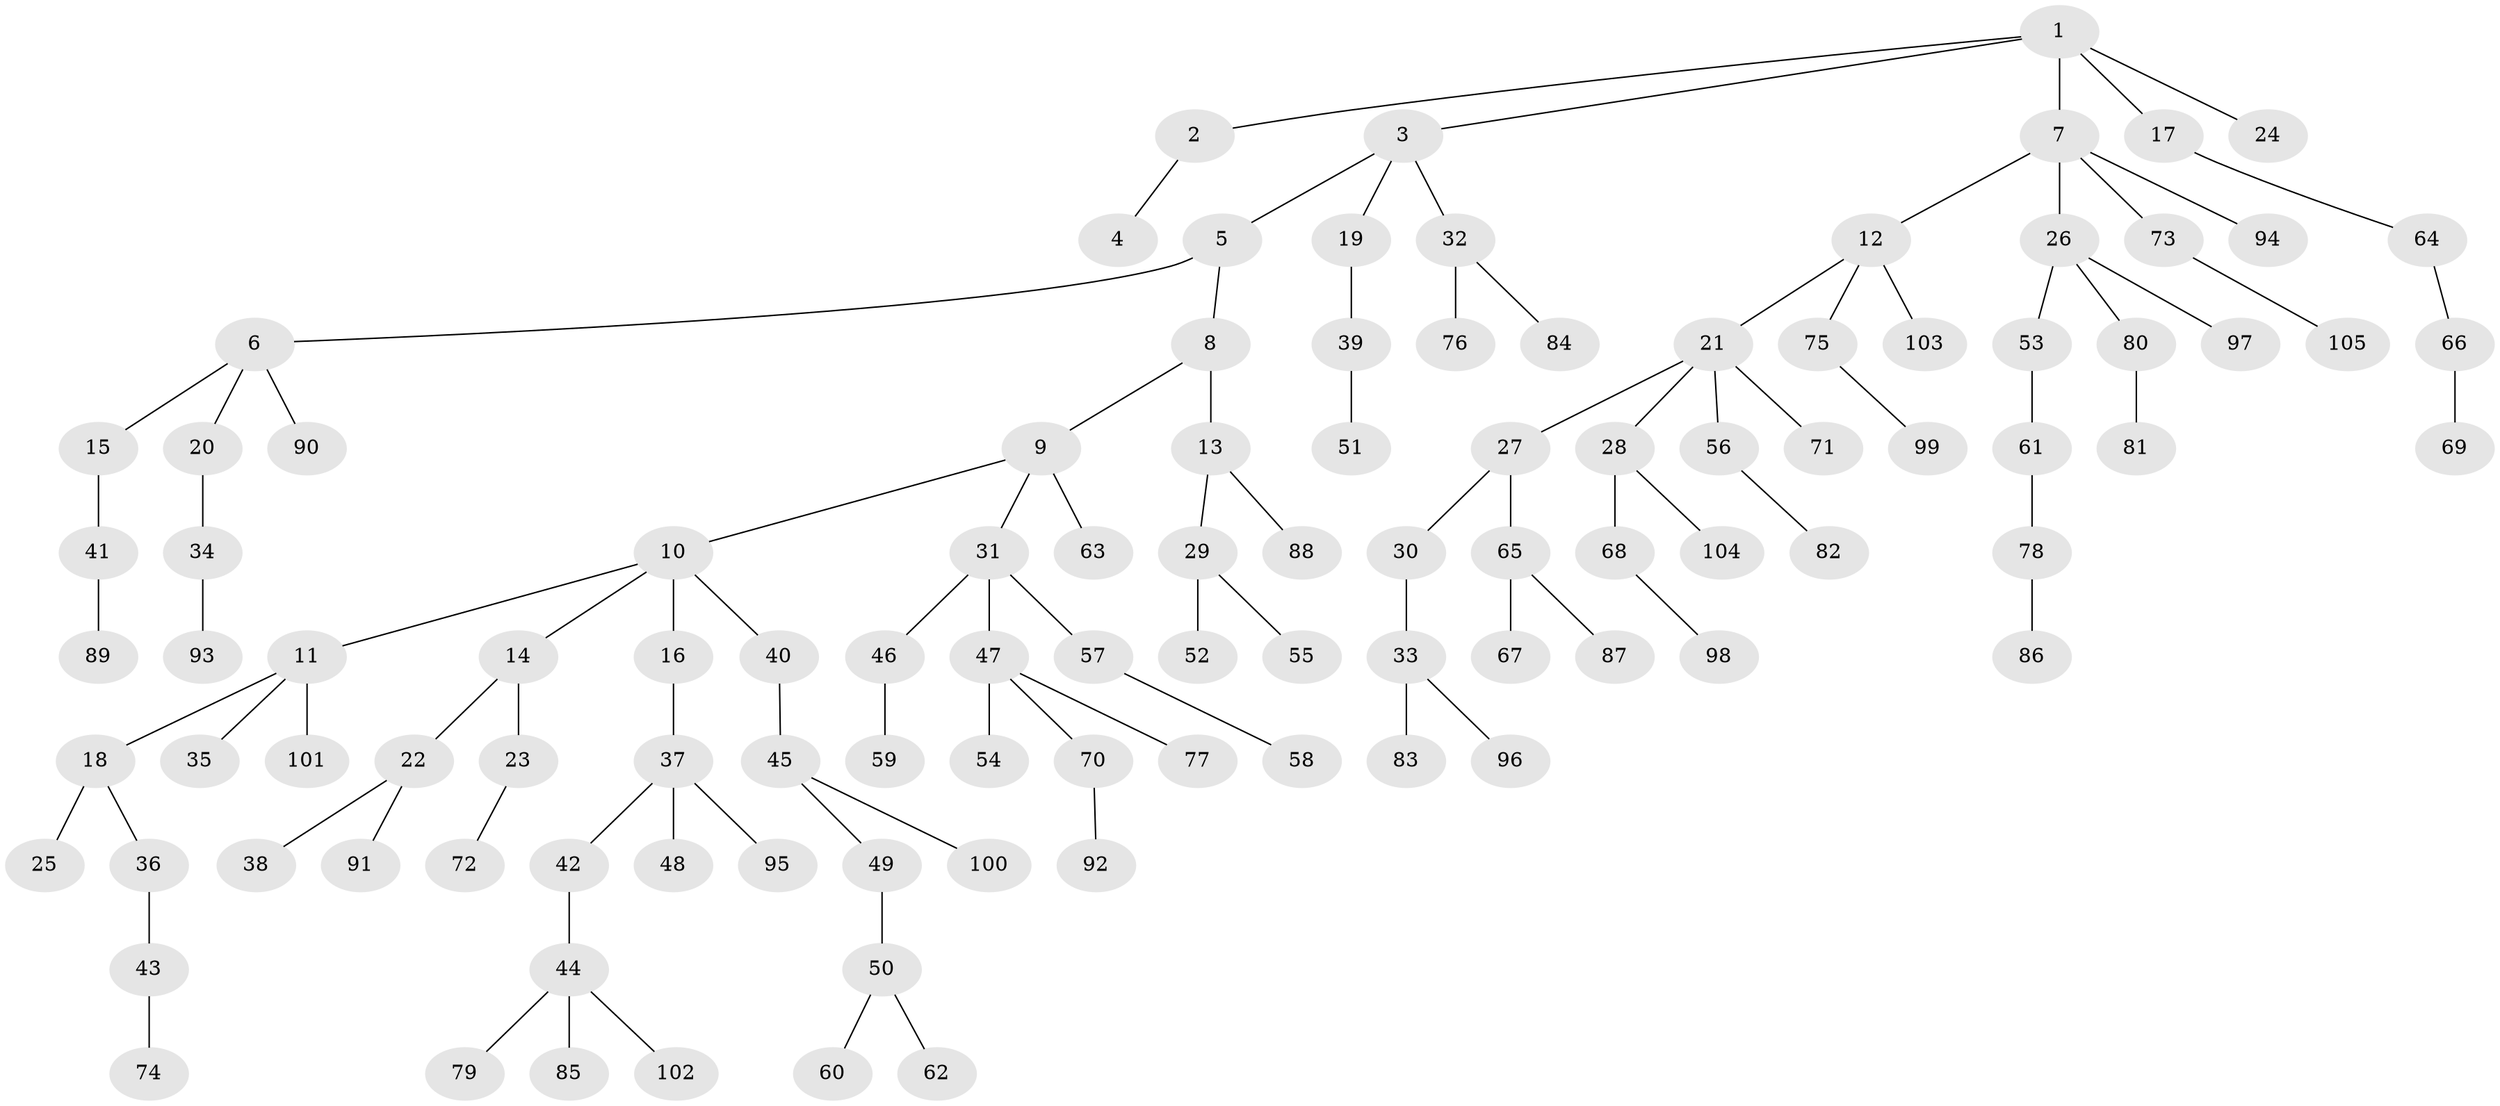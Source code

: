 // Generated by graph-tools (version 1.1) at 2025/15/03/09/25 04:15:26]
// undirected, 105 vertices, 104 edges
graph export_dot {
graph [start="1"]
  node [color=gray90,style=filled];
  1;
  2;
  3;
  4;
  5;
  6;
  7;
  8;
  9;
  10;
  11;
  12;
  13;
  14;
  15;
  16;
  17;
  18;
  19;
  20;
  21;
  22;
  23;
  24;
  25;
  26;
  27;
  28;
  29;
  30;
  31;
  32;
  33;
  34;
  35;
  36;
  37;
  38;
  39;
  40;
  41;
  42;
  43;
  44;
  45;
  46;
  47;
  48;
  49;
  50;
  51;
  52;
  53;
  54;
  55;
  56;
  57;
  58;
  59;
  60;
  61;
  62;
  63;
  64;
  65;
  66;
  67;
  68;
  69;
  70;
  71;
  72;
  73;
  74;
  75;
  76;
  77;
  78;
  79;
  80;
  81;
  82;
  83;
  84;
  85;
  86;
  87;
  88;
  89;
  90;
  91;
  92;
  93;
  94;
  95;
  96;
  97;
  98;
  99;
  100;
  101;
  102;
  103;
  104;
  105;
  1 -- 2;
  1 -- 3;
  1 -- 7;
  1 -- 17;
  1 -- 24;
  2 -- 4;
  3 -- 5;
  3 -- 19;
  3 -- 32;
  5 -- 6;
  5 -- 8;
  6 -- 15;
  6 -- 20;
  6 -- 90;
  7 -- 12;
  7 -- 26;
  7 -- 73;
  7 -- 94;
  8 -- 9;
  8 -- 13;
  9 -- 10;
  9 -- 31;
  9 -- 63;
  10 -- 11;
  10 -- 14;
  10 -- 16;
  10 -- 40;
  11 -- 18;
  11 -- 35;
  11 -- 101;
  12 -- 21;
  12 -- 75;
  12 -- 103;
  13 -- 29;
  13 -- 88;
  14 -- 22;
  14 -- 23;
  15 -- 41;
  16 -- 37;
  17 -- 64;
  18 -- 25;
  18 -- 36;
  19 -- 39;
  20 -- 34;
  21 -- 27;
  21 -- 28;
  21 -- 56;
  21 -- 71;
  22 -- 38;
  22 -- 91;
  23 -- 72;
  26 -- 53;
  26 -- 80;
  26 -- 97;
  27 -- 30;
  27 -- 65;
  28 -- 68;
  28 -- 104;
  29 -- 52;
  29 -- 55;
  30 -- 33;
  31 -- 46;
  31 -- 47;
  31 -- 57;
  32 -- 76;
  32 -- 84;
  33 -- 83;
  33 -- 96;
  34 -- 93;
  36 -- 43;
  37 -- 42;
  37 -- 48;
  37 -- 95;
  39 -- 51;
  40 -- 45;
  41 -- 89;
  42 -- 44;
  43 -- 74;
  44 -- 79;
  44 -- 85;
  44 -- 102;
  45 -- 49;
  45 -- 100;
  46 -- 59;
  47 -- 54;
  47 -- 70;
  47 -- 77;
  49 -- 50;
  50 -- 60;
  50 -- 62;
  53 -- 61;
  56 -- 82;
  57 -- 58;
  61 -- 78;
  64 -- 66;
  65 -- 67;
  65 -- 87;
  66 -- 69;
  68 -- 98;
  70 -- 92;
  73 -- 105;
  75 -- 99;
  78 -- 86;
  80 -- 81;
}

